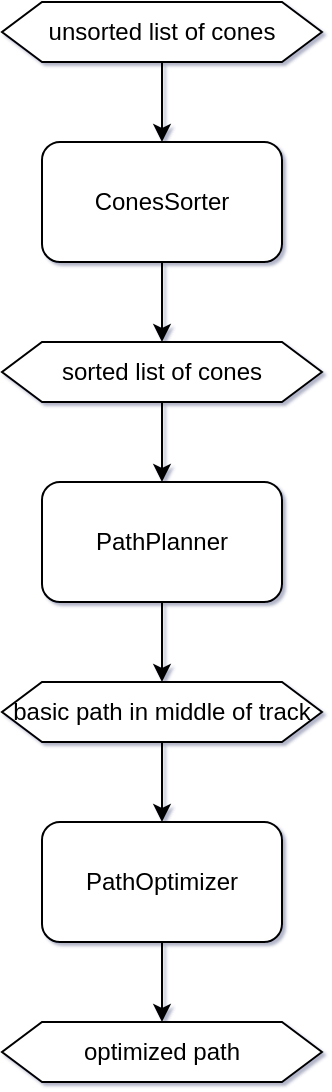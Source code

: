 <mxfile version="22.1.21" type="device">
  <diagram id="R2lEEEUBdFMjLlhIrx00" name="Page-1">
    <mxGraphModel dx="1426" dy="785" grid="1" gridSize="10" guides="1" tooltips="1" connect="1" arrows="1" fold="1" page="1" pageScale="1" pageWidth="200" pageHeight="600" background="#FFFFFF" math="0" shadow="1" extFonts="Permanent Marker^https://fonts.googleapis.com/css?family=Permanent+Marker">
      <root>
        <mxCell id="0" />
        <mxCell id="1" parent="0" />
        <mxCell id="C0f8jpxXExH1aNlw5Bpp-14" style="edgeStyle=orthogonalEdgeStyle;rounded=0;orthogonalLoop=1;jettySize=auto;html=1;exitX=0.5;exitY=1;exitDx=0;exitDy=0;entryX=0.5;entryY=0;entryDx=0;entryDy=0;" edge="1" parent="1" source="C0f8jpxXExH1aNlw5Bpp-1" target="C0f8jpxXExH1aNlw5Bpp-7">
          <mxGeometry relative="1" as="geometry" />
        </mxCell>
        <mxCell id="C0f8jpxXExH1aNlw5Bpp-1" value="ConesSorter" style="rounded=1;whiteSpace=wrap;html=1;" vertex="1" parent="1">
          <mxGeometry x="30" y="80" width="120" height="60" as="geometry" />
        </mxCell>
        <mxCell id="C0f8jpxXExH1aNlw5Bpp-13" style="edgeStyle=orthogonalEdgeStyle;rounded=0;orthogonalLoop=1;jettySize=auto;html=1;exitX=0.5;exitY=1;exitDx=0;exitDy=0;entryX=0.5;entryY=0;entryDx=0;entryDy=0;" edge="1" parent="1" source="C0f8jpxXExH1aNlw5Bpp-3" target="C0f8jpxXExH1aNlw5Bpp-1">
          <mxGeometry relative="1" as="geometry" />
        </mxCell>
        <mxCell id="C0f8jpxXExH1aNlw5Bpp-3" value="unsorted list of cones" style="shape=hexagon;perimeter=hexagonPerimeter2;whiteSpace=wrap;html=1;fixedSize=1;" vertex="1" parent="1">
          <mxGeometry x="10" y="10" width="160" height="30" as="geometry" />
        </mxCell>
        <mxCell id="C0f8jpxXExH1aNlw5Bpp-15" style="edgeStyle=orthogonalEdgeStyle;rounded=0;orthogonalLoop=1;jettySize=auto;html=1;exitX=0.5;exitY=1;exitDx=0;exitDy=0;entryX=0.5;entryY=0;entryDx=0;entryDy=0;" edge="1" parent="1" source="C0f8jpxXExH1aNlw5Bpp-7" target="C0f8jpxXExH1aNlw5Bpp-9">
          <mxGeometry relative="1" as="geometry" />
        </mxCell>
        <mxCell id="C0f8jpxXExH1aNlw5Bpp-7" value="sorted list of cones" style="shape=hexagon;perimeter=hexagonPerimeter2;whiteSpace=wrap;html=1;fixedSize=1;" vertex="1" parent="1">
          <mxGeometry x="10" y="180" width="160" height="30" as="geometry" />
        </mxCell>
        <mxCell id="C0f8jpxXExH1aNlw5Bpp-16" style="edgeStyle=orthogonalEdgeStyle;rounded=0;orthogonalLoop=1;jettySize=auto;html=1;exitX=0.5;exitY=1;exitDx=0;exitDy=0;entryX=0.5;entryY=0;entryDx=0;entryDy=0;" edge="1" parent="1" source="C0f8jpxXExH1aNlw5Bpp-9" target="C0f8jpxXExH1aNlw5Bpp-11">
          <mxGeometry relative="1" as="geometry" />
        </mxCell>
        <mxCell id="C0f8jpxXExH1aNlw5Bpp-9" value="PathPlanner" style="rounded=1;whiteSpace=wrap;html=1;" vertex="1" parent="1">
          <mxGeometry x="30" y="250" width="120" height="60" as="geometry" />
        </mxCell>
        <mxCell id="C0f8jpxXExH1aNlw5Bpp-18" style="edgeStyle=orthogonalEdgeStyle;rounded=0;orthogonalLoop=1;jettySize=auto;html=1;exitX=0.5;exitY=1;exitDx=0;exitDy=0;entryX=0.5;entryY=0;entryDx=0;entryDy=0;" edge="1" parent="1" source="C0f8jpxXExH1aNlw5Bpp-11" target="C0f8jpxXExH1aNlw5Bpp-17">
          <mxGeometry relative="1" as="geometry" />
        </mxCell>
        <mxCell id="C0f8jpxXExH1aNlw5Bpp-11" value="basic path in middle of track" style="shape=hexagon;perimeter=hexagonPerimeter2;whiteSpace=wrap;html=1;fixedSize=1;" vertex="1" parent="1">
          <mxGeometry x="10" y="350" width="160" height="30" as="geometry" />
        </mxCell>
        <mxCell id="C0f8jpxXExH1aNlw5Bpp-20" style="edgeStyle=orthogonalEdgeStyle;rounded=0;orthogonalLoop=1;jettySize=auto;html=1;exitX=0.5;exitY=1;exitDx=0;exitDy=0;entryX=0.5;entryY=0;entryDx=0;entryDy=0;" edge="1" parent="1" source="C0f8jpxXExH1aNlw5Bpp-17" target="C0f8jpxXExH1aNlw5Bpp-19">
          <mxGeometry relative="1" as="geometry" />
        </mxCell>
        <mxCell id="C0f8jpxXExH1aNlw5Bpp-17" value="PathOptimizer" style="rounded=1;whiteSpace=wrap;html=1;" vertex="1" parent="1">
          <mxGeometry x="30" y="420" width="120" height="60" as="geometry" />
        </mxCell>
        <mxCell id="C0f8jpxXExH1aNlw5Bpp-19" value="optimized path" style="shape=hexagon;perimeter=hexagonPerimeter2;whiteSpace=wrap;html=1;fixedSize=1;" vertex="1" parent="1">
          <mxGeometry x="10" y="520" width="160" height="30" as="geometry" />
        </mxCell>
      </root>
    </mxGraphModel>
  </diagram>
</mxfile>
